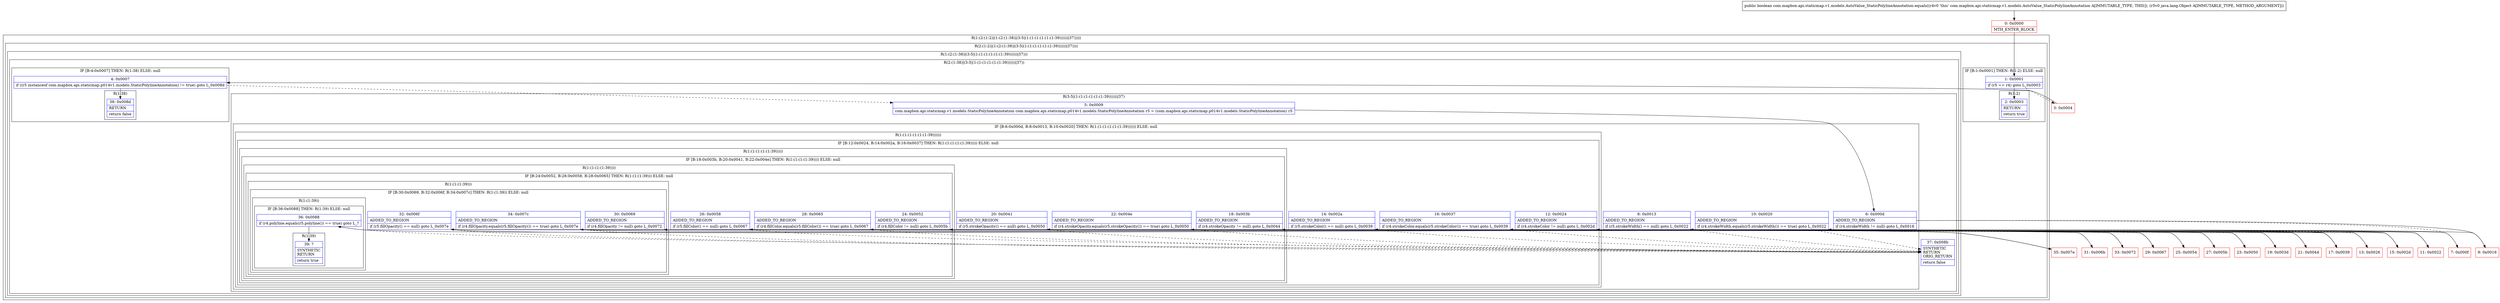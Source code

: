 digraph "CFG forcom.mapbox.api.staticmap.v1.models.AutoValue_StaticPolylineAnnotation.equals(Ljava\/lang\/Object;)Z" {
subgraph cluster_Region_78624609 {
label = "R(1:(2:(1:2)|(1:(2:(1:38)|(3:5|(1:(1:(1:(1:(1:(1:39))))))|37)))))";
node [shape=record,color=blue];
subgraph cluster_Region_1334295819 {
label = "R(2:(1:2)|(1:(2:(1:38)|(3:5|(1:(1:(1:(1:(1:(1:39))))))|37))))";
node [shape=record,color=blue];
subgraph cluster_IfRegion_1827081331 {
label = "IF [B:1:0x0001] THEN: R(1:2) ELSE: null";
node [shape=record,color=blue];
Node_1 [shape=record,label="{1\:\ 0x0001|if (r5 == r4) goto L_0x0003\l}"];
subgraph cluster_Region_790958503 {
label = "R(1:2)";
node [shape=record,color=blue];
Node_2 [shape=record,label="{2\:\ 0x0003|RETURN\l|return true\l}"];
}
}
subgraph cluster_Region_1455996829 {
label = "R(1:(2:(1:38)|(3:5|(1:(1:(1:(1:(1:(1:39))))))|37)))";
node [shape=record,color=blue];
subgraph cluster_Region_609562538 {
label = "R(2:(1:38)|(3:5|(1:(1:(1:(1:(1:(1:39))))))|37))";
node [shape=record,color=blue];
subgraph cluster_IfRegion_1887779783 {
label = "IF [B:4:0x0007] THEN: R(1:38) ELSE: null";
node [shape=record,color=blue];
Node_4 [shape=record,label="{4\:\ 0x0007|if ((r5 instanceof com.mapbox.api.staticmap.p014v1.models.StaticPolylineAnnotation) != true) goto L_0x008d\l}"];
subgraph cluster_Region_1999287385 {
label = "R(1:38)";
node [shape=record,color=blue];
Node_38 [shape=record,label="{38\:\ 0x008d|RETURN\l|return false\l}"];
}
}
subgraph cluster_Region_731049250 {
label = "R(3:5|(1:(1:(1:(1:(1:(1:39))))))|37)";
node [shape=record,color=blue];
Node_5 [shape=record,label="{5\:\ 0x0009|com.mapbox.api.staticmap.v1.models.StaticPolylineAnnotation com.mapbox.api.staticmap.p014v1.models.StaticPolylineAnnotation r5 = (com.mapbox.api.staticmap.p014v1.models.StaticPolylineAnnotation) r5\l}"];
subgraph cluster_IfRegion_2033799371 {
label = "IF [B:6:0x000d, B:8:0x0013, B:10:0x0020] THEN: R(1:(1:(1:(1:(1:(1:39)))))) ELSE: null";
node [shape=record,color=blue];
Node_6 [shape=record,label="{6\:\ 0x000d|ADDED_TO_REGION\l|if (r4.strokeWidth != null) goto L_0x0016\l}"];
Node_8 [shape=record,label="{8\:\ 0x0013|ADDED_TO_REGION\l|if (r5.strokeWidth() == null) goto L_0x0022\l}"];
Node_10 [shape=record,label="{10\:\ 0x0020|ADDED_TO_REGION\l|if (r4.strokeWidth.equals(r5.strokeWidth()) == true) goto L_0x0022\l}"];
subgraph cluster_Region_1687017846 {
label = "R(1:(1:(1:(1:(1:(1:39))))))";
node [shape=record,color=blue];
subgraph cluster_IfRegion_454461634 {
label = "IF [B:12:0x0024, B:14:0x002a, B:16:0x0037] THEN: R(1:(1:(1:(1:(1:39))))) ELSE: null";
node [shape=record,color=blue];
Node_12 [shape=record,label="{12\:\ 0x0024|ADDED_TO_REGION\l|if (r4.strokeColor != null) goto L_0x002d\l}"];
Node_14 [shape=record,label="{14\:\ 0x002a|ADDED_TO_REGION\l|if (r5.strokeColor() == null) goto L_0x0039\l}"];
Node_16 [shape=record,label="{16\:\ 0x0037|ADDED_TO_REGION\l|if (r4.strokeColor.equals(r5.strokeColor()) == true) goto L_0x0039\l}"];
subgraph cluster_Region_1764266546 {
label = "R(1:(1:(1:(1:(1:39)))))";
node [shape=record,color=blue];
subgraph cluster_IfRegion_1452229754 {
label = "IF [B:18:0x003b, B:20:0x0041, B:22:0x004e] THEN: R(1:(1:(1:(1:39)))) ELSE: null";
node [shape=record,color=blue];
Node_18 [shape=record,label="{18\:\ 0x003b|ADDED_TO_REGION\l|if (r4.strokeOpacity != null) goto L_0x0044\l}"];
Node_20 [shape=record,label="{20\:\ 0x0041|ADDED_TO_REGION\l|if (r5.strokeOpacity() == null) goto L_0x0050\l}"];
Node_22 [shape=record,label="{22\:\ 0x004e|ADDED_TO_REGION\l|if (r4.strokeOpacity.equals(r5.strokeOpacity()) == true) goto L_0x0050\l}"];
subgraph cluster_Region_808110035 {
label = "R(1:(1:(1:(1:39))))";
node [shape=record,color=blue];
subgraph cluster_IfRegion_1783122036 {
label = "IF [B:24:0x0052, B:26:0x0058, B:28:0x0065] THEN: R(1:(1:(1:39))) ELSE: null";
node [shape=record,color=blue];
Node_24 [shape=record,label="{24\:\ 0x0052|ADDED_TO_REGION\l|if (r4.fillColor != null) goto L_0x005b\l}"];
Node_26 [shape=record,label="{26\:\ 0x0058|ADDED_TO_REGION\l|if (r5.fillColor() == null) goto L_0x0067\l}"];
Node_28 [shape=record,label="{28\:\ 0x0065|ADDED_TO_REGION\l|if (r4.fillColor.equals(r5.fillColor()) == true) goto L_0x0067\l}"];
subgraph cluster_Region_310392307 {
label = "R(1:(1:(1:39)))";
node [shape=record,color=blue];
subgraph cluster_IfRegion_1497690878 {
label = "IF [B:30:0x0069, B:32:0x006f, B:34:0x007c] THEN: R(1:(1:39)) ELSE: null";
node [shape=record,color=blue];
Node_30 [shape=record,label="{30\:\ 0x0069|ADDED_TO_REGION\l|if (r4.fillOpacity != null) goto L_0x0072\l}"];
Node_32 [shape=record,label="{32\:\ 0x006f|ADDED_TO_REGION\l|if (r5.fillOpacity() == null) goto L_0x007e\l}"];
Node_34 [shape=record,label="{34\:\ 0x007c|ADDED_TO_REGION\l|if (r4.fillOpacity.equals(r5.fillOpacity()) == true) goto L_0x007e\l}"];
subgraph cluster_Region_407640252 {
label = "R(1:(1:39))";
node [shape=record,color=blue];
subgraph cluster_IfRegion_1991975308 {
label = "IF [B:36:0x0088] THEN: R(1:39) ELSE: null";
node [shape=record,color=blue];
Node_36 [shape=record,label="{36\:\ 0x0088|if (r4.polyline.equals(r5.polyline()) == true) goto L_?\l}"];
subgraph cluster_Region_903393413 {
label = "R(1:39)";
node [shape=record,color=blue];
Node_39 [shape=record,label="{39\:\ ?|SYNTHETIC\lRETURN\l|return true\l}"];
}
}
}
}
}
}
}
}
}
}
}
}
Node_37 [shape=record,label="{37\:\ 0x008b|SYNTHETIC\lRETURN\lORIG_RETURN\l|return false\l}"];
}
}
}
}
}
Node_0 [shape=record,color=red,label="{0\:\ 0x0000|MTH_ENTER_BLOCK\l}"];
Node_3 [shape=record,color=red,label="{3\:\ 0x0004}"];
Node_7 [shape=record,color=red,label="{7\:\ 0x000f}"];
Node_9 [shape=record,color=red,label="{9\:\ 0x0016}"];
Node_11 [shape=record,color=red,label="{11\:\ 0x0022}"];
Node_13 [shape=record,color=red,label="{13\:\ 0x0026}"];
Node_15 [shape=record,color=red,label="{15\:\ 0x002d}"];
Node_17 [shape=record,color=red,label="{17\:\ 0x0039}"];
Node_19 [shape=record,color=red,label="{19\:\ 0x003d}"];
Node_21 [shape=record,color=red,label="{21\:\ 0x0044}"];
Node_23 [shape=record,color=red,label="{23\:\ 0x0050}"];
Node_25 [shape=record,color=red,label="{25\:\ 0x0054}"];
Node_27 [shape=record,color=red,label="{27\:\ 0x005b}"];
Node_29 [shape=record,color=red,label="{29\:\ 0x0067}"];
Node_31 [shape=record,color=red,label="{31\:\ 0x006b}"];
Node_33 [shape=record,color=red,label="{33\:\ 0x0072}"];
Node_35 [shape=record,color=red,label="{35\:\ 0x007e}"];
MethodNode[shape=record,label="{public boolean com.mapbox.api.staticmap.v1.models.AutoValue_StaticPolylineAnnotation.equals((r4v0 'this' com.mapbox.api.staticmap.v1.models.AutoValue_StaticPolylineAnnotation A[IMMUTABLE_TYPE, THIS]), (r5v0 java.lang.Object A[IMMUTABLE_TYPE, METHOD_ARGUMENT])) }"];
MethodNode -> Node_0;
Node_1 -> Node_2;
Node_1 -> Node_3[style=dashed];
Node_4 -> Node_5[style=dashed];
Node_4 -> Node_38;
Node_5 -> Node_6;
Node_6 -> Node_7[style=dashed];
Node_6 -> Node_9;
Node_8 -> Node_37[style=dashed];
Node_8 -> Node_11;
Node_10 -> Node_11;
Node_10 -> Node_37[style=dashed];
Node_12 -> Node_13[style=dashed];
Node_12 -> Node_15;
Node_14 -> Node_37[style=dashed];
Node_14 -> Node_17;
Node_16 -> Node_17;
Node_16 -> Node_37[style=dashed];
Node_18 -> Node_19[style=dashed];
Node_18 -> Node_21;
Node_20 -> Node_37[style=dashed];
Node_20 -> Node_23;
Node_22 -> Node_23;
Node_22 -> Node_37[style=dashed];
Node_24 -> Node_25[style=dashed];
Node_24 -> Node_27;
Node_26 -> Node_37[style=dashed];
Node_26 -> Node_29;
Node_28 -> Node_29;
Node_28 -> Node_37[style=dashed];
Node_30 -> Node_31[style=dashed];
Node_30 -> Node_33;
Node_32 -> Node_37[style=dashed];
Node_32 -> Node_35;
Node_34 -> Node_35;
Node_34 -> Node_37[style=dashed];
Node_36 -> Node_37[style=dashed];
Node_36 -> Node_39;
Node_0 -> Node_1;
Node_3 -> Node_4;
Node_7 -> Node_8;
Node_9 -> Node_10;
Node_11 -> Node_12;
Node_13 -> Node_14;
Node_15 -> Node_16;
Node_17 -> Node_18;
Node_19 -> Node_20;
Node_21 -> Node_22;
Node_23 -> Node_24;
Node_25 -> Node_26;
Node_27 -> Node_28;
Node_29 -> Node_30;
Node_31 -> Node_32;
Node_33 -> Node_34;
Node_35 -> Node_36;
}

